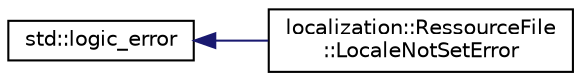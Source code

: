 digraph "Graphical Class Hierarchy"
{
 // LATEX_PDF_SIZE
  edge [fontname="Helvetica",fontsize="10",labelfontname="Helvetica",labelfontsize="10"];
  node [fontname="Helvetica",fontsize="10",shape=record];
  rankdir="LR";
  Node0 [label="std::logic_error",height=0.2,width=0.4,color="black", fillcolor="white", style="filled",URL="/home/runner/work/Bomberman-Global-Offensive/Bomberman-Global-Offensive/doc/external/cppreference-doxygen-web.tag.xml$cpp/error/logic_error.html",tooltip=" "];
  Node0 -> Node1 [dir="back",color="midnightblue",fontsize="10",style="solid",fontname="Helvetica"];
  Node1 [label="localization::RessourceFile\l::LocaleNotSetError",height=0.2,width=0.4,color="black", fillcolor="white", style="filled",URL="$classlocalization_1_1_ressource_file_1_1_locale_not_set_error.html",tooltip="Exception thrown when the locale isn't set (unititialized) on translate/register operations."];
}
